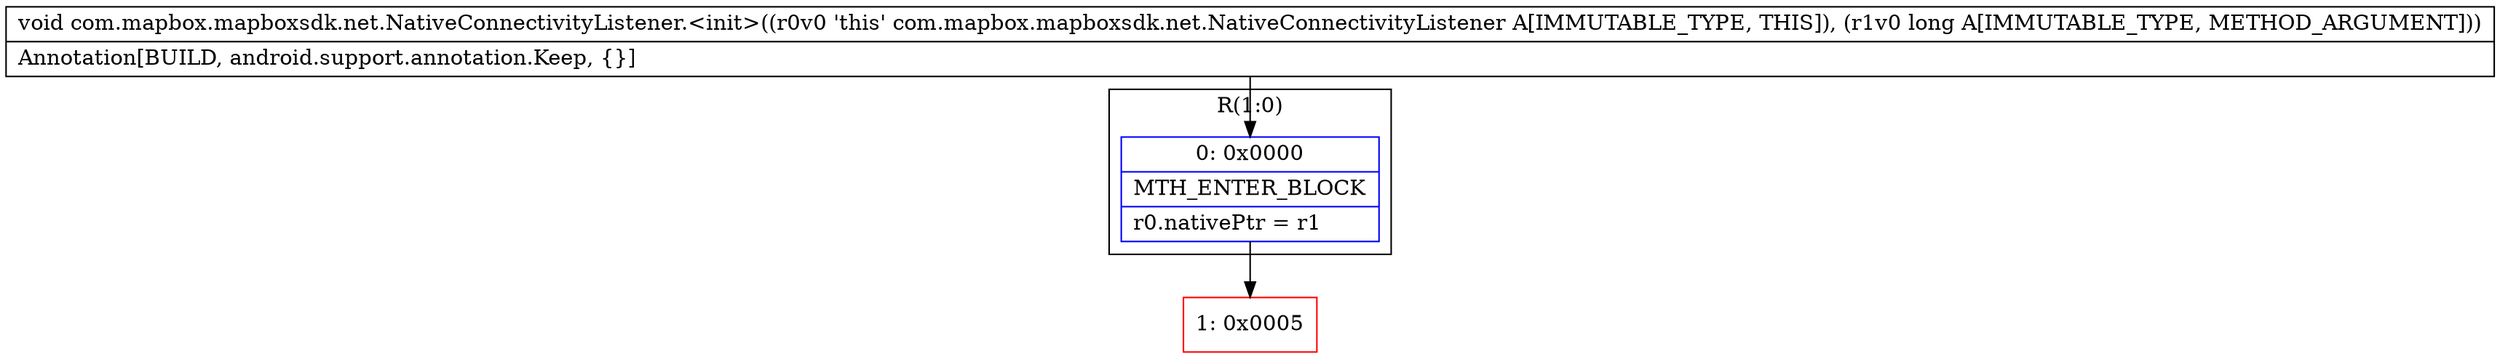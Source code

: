 digraph "CFG forcom.mapbox.mapboxsdk.net.NativeConnectivityListener.\<init\>(J)V" {
subgraph cluster_Region_1105333884 {
label = "R(1:0)";
node [shape=record,color=blue];
Node_0 [shape=record,label="{0\:\ 0x0000|MTH_ENTER_BLOCK\l|r0.nativePtr = r1\l}"];
}
Node_1 [shape=record,color=red,label="{1\:\ 0x0005}"];
MethodNode[shape=record,label="{void com.mapbox.mapboxsdk.net.NativeConnectivityListener.\<init\>((r0v0 'this' com.mapbox.mapboxsdk.net.NativeConnectivityListener A[IMMUTABLE_TYPE, THIS]), (r1v0 long A[IMMUTABLE_TYPE, METHOD_ARGUMENT]))  | Annotation[BUILD, android.support.annotation.Keep, \{\}]\l}"];
MethodNode -> Node_0;
Node_0 -> Node_1;
}

